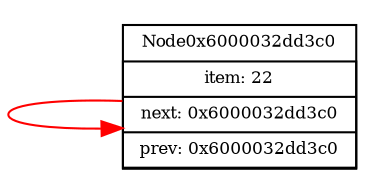 digraph G 
{
	graph[rankdir = LR]
	node[shape = box, fontsize = 8]

	subgraph cluster0x6000032dd3c0
	{
		margin = 0
		fontsize = 8
		label  = Node0x6000032dd3c0
		Node0x6000032dd3c0[shape = record, label = "item: 22 | <n>next: 0x6000032dd3c0 | <p>prev: 0x6000032dd3c0"]
	}
		Node0x6000032dd3c0:n -> Node0x6000032dd3c0:n[color = "red"]


}